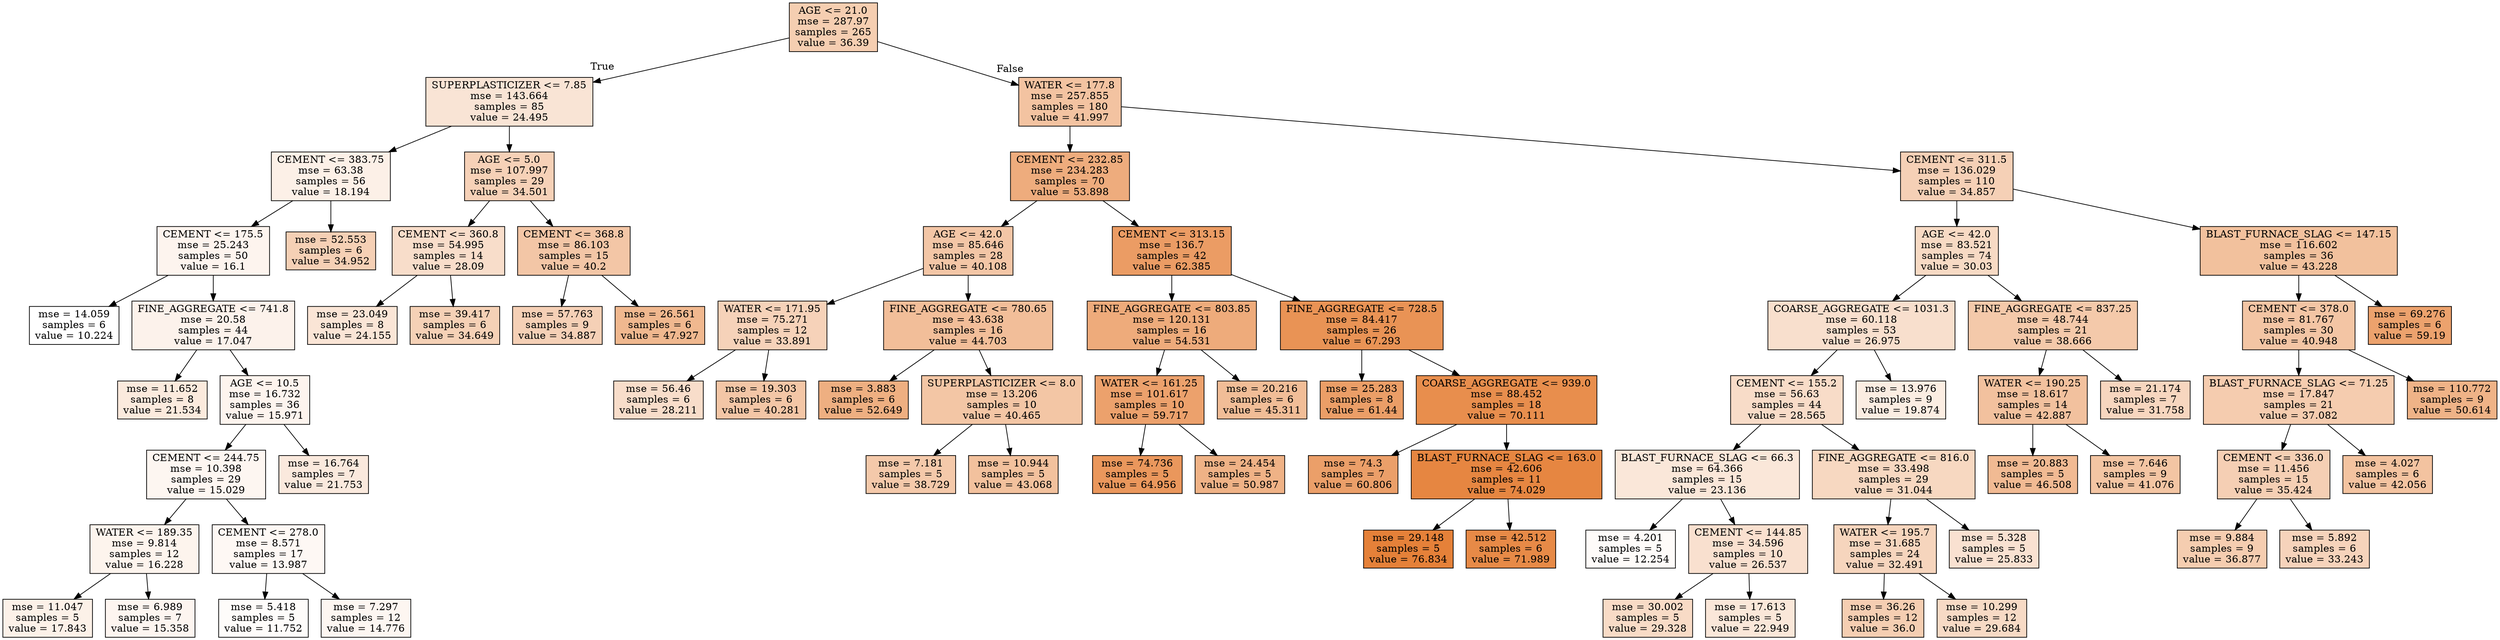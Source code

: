 digraph Tree {
node [shape=box, style="filled", color="black"] ;
0 [label="AGE <= 21.0\nmse = 287.97\nsamples = 265\nvalue = 36.39", fillcolor="#f5ceb1"] ;
1 [label="SUPERPLASTICIZER <= 7.85\nmse = 143.664\nsamples = 85\nvalue = 24.495", fillcolor="#f9e4d5"] ;
0 -> 1 [labeldistance=2.5, labelangle=45, headlabel="True"] ;
2 [label="CEMENT <= 383.75\nmse = 63.38\nsamples = 56\nvalue = 18.194", fillcolor="#fcf0e7"] ;
1 -> 2 ;
3 [label="CEMENT <= 175.5\nmse = 25.243\nsamples = 50\nvalue = 16.1", fillcolor="#fdf4ee"] ;
2 -> 3 ;
4 [label="mse = 14.059\nsamples = 6\nvalue = 10.224", fillcolor="#ffffff"] ;
3 -> 4 ;
5 [label="FINE_AGGREGATE <= 741.8\nmse = 20.58\nsamples = 44\nvalue = 17.047", fillcolor="#fcf2eb"] ;
3 -> 5 ;
6 [label="mse = 11.652\nsamples = 8\nvalue = 21.534", fillcolor="#fbeadd"] ;
5 -> 6 ;
7 [label="AGE <= 10.5\nmse = 16.732\nsamples = 36\nvalue = 15.971", fillcolor="#fdf4ee"] ;
5 -> 7 ;
8 [label="CEMENT <= 244.75\nmse = 10.398\nsamples = 29\nvalue = 15.029", fillcolor="#fdf6f1"] ;
7 -> 8 ;
9 [label="WATER <= 189.35\nmse = 9.814\nsamples = 12\nvalue = 16.228", fillcolor="#fdf4ed"] ;
8 -> 9 ;
10 [label="mse = 11.047\nsamples = 5\nvalue = 17.843", fillcolor="#fcf1e8"] ;
9 -> 10 ;
11 [label="mse = 6.989\nsamples = 7\nvalue = 15.358", fillcolor="#fdf5f0"] ;
9 -> 11 ;
12 [label="CEMENT <= 278.0\nmse = 8.571\nsamples = 17\nvalue = 13.987", fillcolor="#fef8f4"] ;
8 -> 12 ;
13 [label="mse = 5.418\nsamples = 5\nvalue = 11.752", fillcolor="#fefcfa"] ;
12 -> 13 ;
14 [label="mse = 7.297\nsamples = 12\nvalue = 14.776", fillcolor="#fdf6f1"] ;
12 -> 14 ;
15 [label="mse = 16.764\nsamples = 7\nvalue = 21.753", fillcolor="#fae9dd"] ;
7 -> 15 ;
16 [label="mse = 52.553\nsamples = 6\nvalue = 34.952", fillcolor="#f5d0b5"] ;
2 -> 16 ;
17 [label="AGE <= 5.0\nmse = 107.997\nsamples = 29\nvalue = 34.501", fillcolor="#f6d1b7"] ;
1 -> 17 ;
18 [label="CEMENT <= 360.8\nmse = 54.995\nsamples = 14\nvalue = 28.09", fillcolor="#f8ddca"] ;
17 -> 18 ;
19 [label="mse = 23.049\nsamples = 8\nvalue = 24.155", fillcolor="#fae5d6"] ;
18 -> 19 ;
20 [label="mse = 39.417\nsamples = 6\nvalue = 34.649", fillcolor="#f5d1b6"] ;
18 -> 20 ;
21 [label="CEMENT <= 368.8\nmse = 86.103\nsamples = 15\nvalue = 40.2", fillcolor="#f3c6a6"] ;
17 -> 21 ;
22 [label="mse = 57.763\nsamples = 9\nvalue = 34.887", fillcolor="#f5d0b6"] ;
21 -> 22 ;
23 [label="mse = 26.561\nsamples = 6\nvalue = 47.927", fillcolor="#f0b88f"] ;
21 -> 23 ;
24 [label="WATER <= 177.8\nmse = 257.855\nsamples = 180\nvalue = 41.997", fillcolor="#f3c3a1"] ;
0 -> 24 [labeldistance=2.5, labelangle=-45, headlabel="False"] ;
25 [label="CEMENT <= 232.85\nmse = 234.283\nsamples = 70\nvalue = 53.898", fillcolor="#eeac7d"] ;
24 -> 25 ;
26 [label="AGE <= 42.0\nmse = 85.646\nsamples = 28\nvalue = 40.108", fillcolor="#f3c6a6"] ;
25 -> 26 ;
27 [label="WATER <= 171.95\nmse = 75.271\nsamples = 12\nvalue = 33.891", fillcolor="#f6d2b9"] ;
26 -> 27 ;
28 [label="mse = 56.46\nsamples = 6\nvalue = 28.211", fillcolor="#f8ddca"] ;
27 -> 28 ;
29 [label="mse = 19.303\nsamples = 6\nvalue = 40.281", fillcolor="#f3c6a6"] ;
27 -> 29 ;
30 [label="FINE_AGGREGATE <= 780.65\nmse = 43.638\nsamples = 16\nvalue = 44.703", fillcolor="#f2be99"] ;
26 -> 30 ;
31 [label="mse = 3.883\nsamples = 6\nvalue = 52.649", fillcolor="#eeaf81"] ;
30 -> 31 ;
32 [label="SUPERPLASTICIZER <= 8.0\nmse = 13.206\nsamples = 10\nvalue = 40.465", fillcolor="#f3c6a5"] ;
30 -> 32 ;
33 [label="mse = 7.181\nsamples = 5\nvalue = 38.729", fillcolor="#f4c9aa"] ;
32 -> 33 ;
34 [label="mse = 10.944\nsamples = 5\nvalue = 43.068", fillcolor="#f2c19d"] ;
32 -> 34 ;
35 [label="CEMENT <= 313.15\nmse = 136.7\nsamples = 42\nvalue = 62.385", fillcolor="#eb9c64"] ;
25 -> 35 ;
36 [label="FINE_AGGREGATE <= 803.85\nmse = 120.131\nsamples = 16\nvalue = 54.531", fillcolor="#eeab7b"] ;
35 -> 36 ;
37 [label="WATER <= 161.25\nmse = 101.617\nsamples = 10\nvalue = 59.717", fillcolor="#eca16c"] ;
36 -> 37 ;
38 [label="mse = 74.736\nsamples = 5\nvalue = 64.956", fillcolor="#ea975c"] ;
37 -> 38 ;
39 [label="mse = 24.454\nsamples = 5\nvalue = 50.987", fillcolor="#efb286"] ;
37 -> 39 ;
40 [label="mse = 20.216\nsamples = 6\nvalue = 45.311", fillcolor="#f1bd97"] ;
36 -> 40 ;
41 [label="FINE_AGGREGATE <= 728.5\nmse = 84.417\nsamples = 26\nvalue = 67.293", fillcolor="#e99355"] ;
35 -> 41 ;
42 [label="mse = 25.283\nsamples = 8\nvalue = 61.44", fillcolor="#eb9e67"] ;
41 -> 42 ;
43 [label="COARSE_AGGREGATE <= 939.0\nmse = 88.452\nsamples = 18\nvalue = 70.111", fillcolor="#e88e4d"] ;
41 -> 43 ;
44 [label="mse = 74.3\nsamples = 7\nvalue = 60.806", fillcolor="#eb9f69"] ;
43 -> 44 ;
45 [label="BLAST_FURNACE_SLAG <= 163.0\nmse = 42.606\nsamples = 11\nvalue = 74.029", fillcolor="#e68641"] ;
43 -> 45 ;
46 [label="mse = 29.148\nsamples = 5\nvalue = 76.834", fillcolor="#e58139"] ;
45 -> 46 ;
47 [label="mse = 42.512\nsamples = 6\nvalue = 71.989", fillcolor="#e78a47"] ;
45 -> 47 ;
48 [label="CEMENT <= 311.5\nmse = 136.029\nsamples = 110\nvalue = 34.857", fillcolor="#f5d0b6"] ;
24 -> 48 ;
49 [label="AGE <= 42.0\nmse = 83.521\nsamples = 74\nvalue = 30.03", fillcolor="#f7dac4"] ;
48 -> 49 ;
50 [label="COARSE_AGGREGATE <= 1031.3\nmse = 60.118\nsamples = 53\nvalue = 26.975", fillcolor="#f8dfcd"] ;
49 -> 50 ;
51 [label="CEMENT <= 155.2\nmse = 56.63\nsamples = 44\nvalue = 28.565", fillcolor="#f8dcc8"] ;
50 -> 51 ;
52 [label="BLAST_FURNACE_SLAG <= 66.3\nmse = 64.366\nsamples = 15\nvalue = 23.136", fillcolor="#fae7d9"] ;
51 -> 52 ;
53 [label="mse = 4.201\nsamples = 5\nvalue = 12.254", fillcolor="#fefbf9"] ;
52 -> 53 ;
54 [label="CEMENT <= 144.85\nmse = 34.596\nsamples = 10\nvalue = 26.537", fillcolor="#f9e0cf"] ;
52 -> 54 ;
55 [label="mse = 30.002\nsamples = 5\nvalue = 29.328", fillcolor="#f8dbc6"] ;
54 -> 55 ;
56 [label="mse = 17.613\nsamples = 5\nvalue = 22.949", fillcolor="#fae7d9"] ;
54 -> 56 ;
57 [label="FINE_AGGREGATE <= 816.0\nmse = 33.498\nsamples = 29\nvalue = 31.044", fillcolor="#f7d8c1"] ;
51 -> 57 ;
58 [label="WATER <= 195.7\nmse = 31.685\nsamples = 24\nvalue = 32.491", fillcolor="#f6d5bd"] ;
57 -> 58 ;
59 [label="mse = 36.26\nsamples = 12\nvalue = 36.0", fillcolor="#f5ceb2"] ;
58 -> 59 ;
60 [label="mse = 10.299\nsamples = 12\nvalue = 29.684", fillcolor="#f7dac5"] ;
58 -> 60 ;
61 [label="mse = 5.328\nsamples = 5\nvalue = 25.833", fillcolor="#f9e1d1"] ;
57 -> 61 ;
62 [label="mse = 13.976\nsamples = 9\nvalue = 19.874", fillcolor="#fbede2"] ;
50 -> 62 ;
63 [label="FINE_AGGREGATE <= 837.25\nmse = 48.744\nsamples = 21\nvalue = 38.666", fillcolor="#f4c9aa"] ;
49 -> 63 ;
64 [label="WATER <= 190.25\nmse = 18.617\nsamples = 14\nvalue = 42.887", fillcolor="#f2c19e"] ;
63 -> 64 ;
65 [label="mse = 20.883\nsamples = 5\nvalue = 46.508", fillcolor="#f1ba93"] ;
64 -> 65 ;
66 [label="mse = 7.646\nsamples = 9\nvalue = 41.076", fillcolor="#f3c5a3"] ;
64 -> 66 ;
67 [label="mse = 21.174\nsamples = 7\nvalue = 31.758", fillcolor="#f7d6bf"] ;
63 -> 67 ;
68 [label="BLAST_FURNACE_SLAG <= 147.15\nmse = 116.602\nsamples = 36\nvalue = 43.228", fillcolor="#f2c19d"] ;
48 -> 68 ;
69 [label="CEMENT <= 378.0\nmse = 81.767\nsamples = 30\nvalue = 40.948", fillcolor="#f3c5a4"] ;
68 -> 69 ;
70 [label="BLAST_FURNACE_SLAG <= 71.25\nmse = 17.847\nsamples = 21\nvalue = 37.082", fillcolor="#f5ccaf"] ;
69 -> 70 ;
71 [label="CEMENT <= 336.0\nmse = 11.456\nsamples = 15\nvalue = 35.424", fillcolor="#f5cfb4"] ;
70 -> 71 ;
72 [label="mse = 9.884\nsamples = 9\nvalue = 36.877", fillcolor="#f5cdb0"] ;
71 -> 72 ;
73 [label="mse = 5.892\nsamples = 6\nvalue = 33.243", fillcolor="#f6d3bb"] ;
71 -> 73 ;
74 [label="mse = 4.027\nsamples = 6\nvalue = 42.056", fillcolor="#f3c3a0"] ;
70 -> 74 ;
75 [label="mse = 110.772\nsamples = 9\nvalue = 50.614", fillcolor="#efb387"] ;
69 -> 75 ;
76 [label="mse = 69.276\nsamples = 6\nvalue = 59.19", fillcolor="#eca26d"] ;
68 -> 76 ;
}